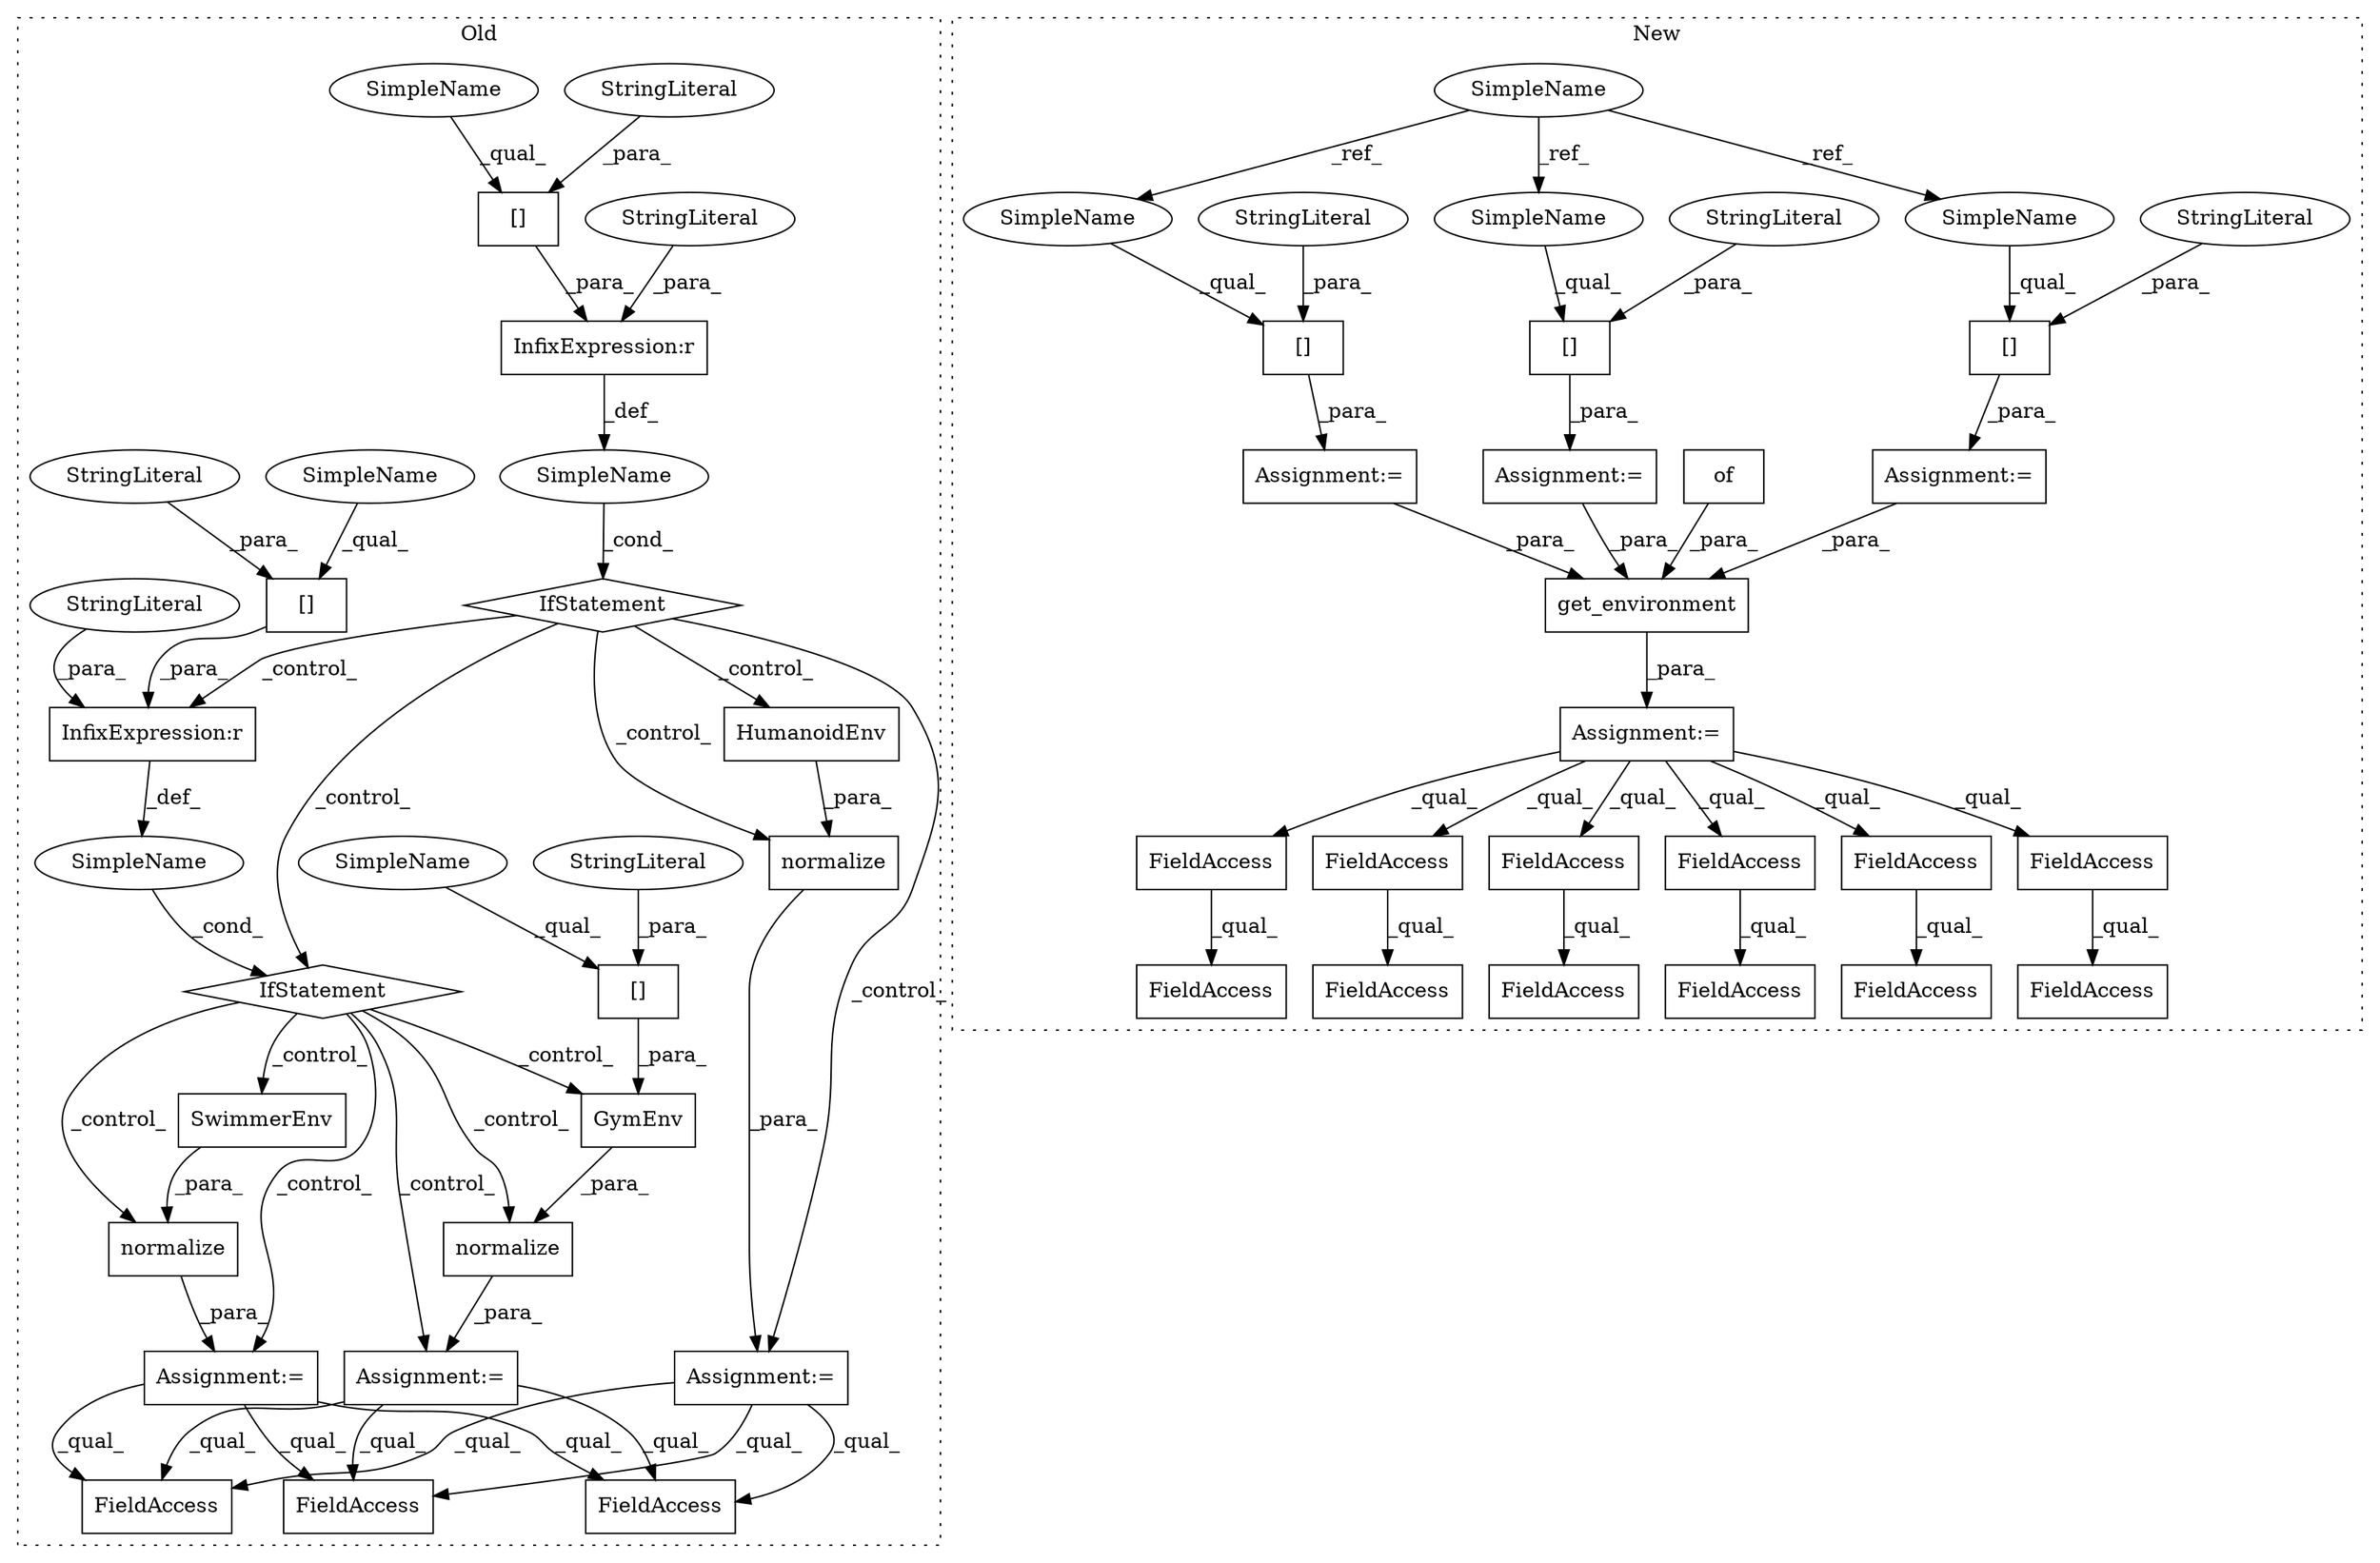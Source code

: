 digraph G {
subgraph cluster0 {
1 [label="[]" a="2" s="2583,2601" l="8,1" shape="box"];
4 [label="StringLiteral" a="45" s="2591" l="10" shape="ellipse"];
6 [label="[]" a="2" s="2682,2700" l="8,1" shape="box"];
7 [label="StringLiteral" a="45" s="2690" l="10" shape="ellipse"];
8 [label="[]" a="2" s="2800,2818" l="8,1" shape="box"];
9 [label="StringLiteral" a="45" s="2808" l="10" shape="ellipse"];
10 [label="InfixExpression:r" a="27" s="2602" l="4" shape="box"];
11 [label="StringLiteral" a="45" s="2606" l="16" shape="ellipse"];
12 [label="IfStatement" a="25" s="2579,2622" l="4,2" shape="diamond"];
13 [label="SimpleName" a="42" s="" l="" shape="ellipse"];
14 [label="SwimmerEnv" a="32" s="2744" l="12" shape="box"];
16 [label="SimpleName" a="42" s="" l="" shape="ellipse"];
17 [label="normalize" a="32" s="2734,2756" l="10,1" shape="box"];
18 [label="GymEnv" a="32" s="2793,2819" l="7,1" shape="box"];
20 [label="InfixExpression:r" a="27" s="2701" l="4" shape="box"];
22 [label="StringLiteral" a="45" s="2705" l="15" shape="ellipse"];
24 [label="HumanoidEnv" a="32" s="2646" l="13" shape="box"];
25 [label="FieldAccess" a="22" s="3232" l="8" shape="box"];
26 [label="normalize" a="32" s="2636,2659" l="10,1" shape="box"];
27 [label="IfStatement" a="25" s="2678,2720" l="4,2" shape="diamond"];
28 [label="normalize" a="32" s="2783,2820" l="10,1" shape="box"];
29 [label="Assignment:=" a="7" s="2782" l="1" shape="box"];
30 [label="Assignment:=" a="7" s="2635" l="1" shape="box"];
31 [label="Assignment:=" a="7" s="2733" l="1" shape="box"];
50 [label="FieldAccess" a="22" s="3187" l="8" shape="box"];
51 [label="FieldAccess" a="22" s="3279" l="8" shape="box"];
55 [label="SimpleName" a="42" s="2583" l="7" shape="ellipse"];
56 [label="SimpleName" a="42" s="2800" l="7" shape="ellipse"];
57 [label="SimpleName" a="42" s="2682" l="7" shape="ellipse"];
label = "Old";
style="dotted";
}
subgraph cluster1 {
2 [label="[]" a="2" s="2283,2299" l="8,1" shape="box"];
3 [label="StringLiteral" a="45" s="2291" l="8" shape="ellipse"];
5 [label="SimpleName" a="42" s="1758" l="7" shape="ellipse"];
15 [label="[]" a="2" s="2225,2243" l="8,1" shape="box"];
19 [label="StringLiteral" a="45" s="2233" l="10" shape="ellipse"];
21 [label="[]" a="2" s="2255,2269" l="8,1" shape="box"];
23 [label="StringLiteral" a="45" s="2263" l="6" shape="ellipse"];
32 [label="Assignment:=" a="7" s="2282" l="1" shape="box"];
33 [label="FieldAccess" a="22" s="2845" l="21" shape="box"];
34 [label="FieldAccess" a="22" s="2442" l="22" shape="box"];
35 [label="FieldAccess" a="22" s="2845" l="27" shape="box"];
36 [label="FieldAccess" a="22" s="2911" l="27" shape="box"];
37 [label="FieldAccess" a="22" s="2442" l="16" shape="box"];
38 [label="FieldAccess" a="22" s="2911" l="21" shape="box"];
39 [label="FieldAccess" a="22" s="2414" l="21" shape="box"];
40 [label="FieldAccess" a="22" s="2414" l="27" shape="box"];
41 [label="FieldAccess" a="22" s="2939" l="22" shape="box"];
42 [label="FieldAccess" a="22" s="2758" l="21" shape="box"];
43 [label="FieldAccess" a="22" s="2939" l="16" shape="box"];
44 [label="FieldAccess" a="22" s="2758" l="27" shape="box"];
45 [label="of" a="32" s="2351" l="4" shape="box"];
46 [label="Assignment:=" a="7" s="2309" l="1" shape="box"];
47 [label="Assignment:=" a="7" s="2224" l="1" shape="box"];
48 [label="Assignment:=" a="7" s="2254" l="1" shape="box"];
49 [label="get_environment" a="32" s="2310,2355" l="16,1" shape="box"];
52 [label="SimpleName" a="42" s="2255" l="7" shape="ellipse"];
53 [label="SimpleName" a="42" s="2283" l="7" shape="ellipse"];
54 [label="SimpleName" a="42" s="2225" l="7" shape="ellipse"];
label = "New";
style="dotted";
}
1 -> 10 [label="_para_"];
2 -> 32 [label="_para_"];
3 -> 2 [label="_para_"];
4 -> 1 [label="_para_"];
5 -> 54 [label="_ref_"];
5 -> 52 [label="_ref_"];
5 -> 53 [label="_ref_"];
6 -> 20 [label="_para_"];
7 -> 6 [label="_para_"];
8 -> 18 [label="_para_"];
9 -> 8 [label="_para_"];
10 -> 13 [label="_def_"];
11 -> 10 [label="_para_"];
12 -> 24 [label="_control_"];
12 -> 20 [label="_control_"];
12 -> 26 [label="_control_"];
12 -> 30 [label="_control_"];
12 -> 27 [label="_control_"];
13 -> 12 [label="_cond_"];
14 -> 17 [label="_para_"];
15 -> 47 [label="_para_"];
16 -> 27 [label="_cond_"];
17 -> 31 [label="_para_"];
18 -> 28 [label="_para_"];
19 -> 15 [label="_para_"];
20 -> 16 [label="_def_"];
21 -> 48 [label="_para_"];
22 -> 20 [label="_para_"];
23 -> 21 [label="_para_"];
24 -> 26 [label="_para_"];
26 -> 30 [label="_para_"];
27 -> 14 [label="_control_"];
27 -> 18 [label="_control_"];
27 -> 31 [label="_control_"];
27 -> 29 [label="_control_"];
27 -> 28 [label="_control_"];
27 -> 17 [label="_control_"];
28 -> 29 [label="_para_"];
29 -> 51 [label="_qual_"];
29 -> 25 [label="_qual_"];
29 -> 50 [label="_qual_"];
30 -> 25 [label="_qual_"];
30 -> 50 [label="_qual_"];
30 -> 51 [label="_qual_"];
31 -> 25 [label="_qual_"];
31 -> 50 [label="_qual_"];
31 -> 51 [label="_qual_"];
32 -> 49 [label="_para_"];
33 -> 35 [label="_qual_"];
37 -> 34 [label="_qual_"];
38 -> 36 [label="_qual_"];
39 -> 40 [label="_qual_"];
42 -> 44 [label="_qual_"];
43 -> 41 [label="_qual_"];
45 -> 49 [label="_para_"];
46 -> 33 [label="_qual_"];
46 -> 38 [label="_qual_"];
46 -> 37 [label="_qual_"];
46 -> 43 [label="_qual_"];
46 -> 42 [label="_qual_"];
46 -> 39 [label="_qual_"];
47 -> 49 [label="_para_"];
48 -> 49 [label="_para_"];
49 -> 46 [label="_para_"];
52 -> 21 [label="_qual_"];
53 -> 2 [label="_qual_"];
54 -> 15 [label="_qual_"];
55 -> 1 [label="_qual_"];
56 -> 8 [label="_qual_"];
57 -> 6 [label="_qual_"];
}